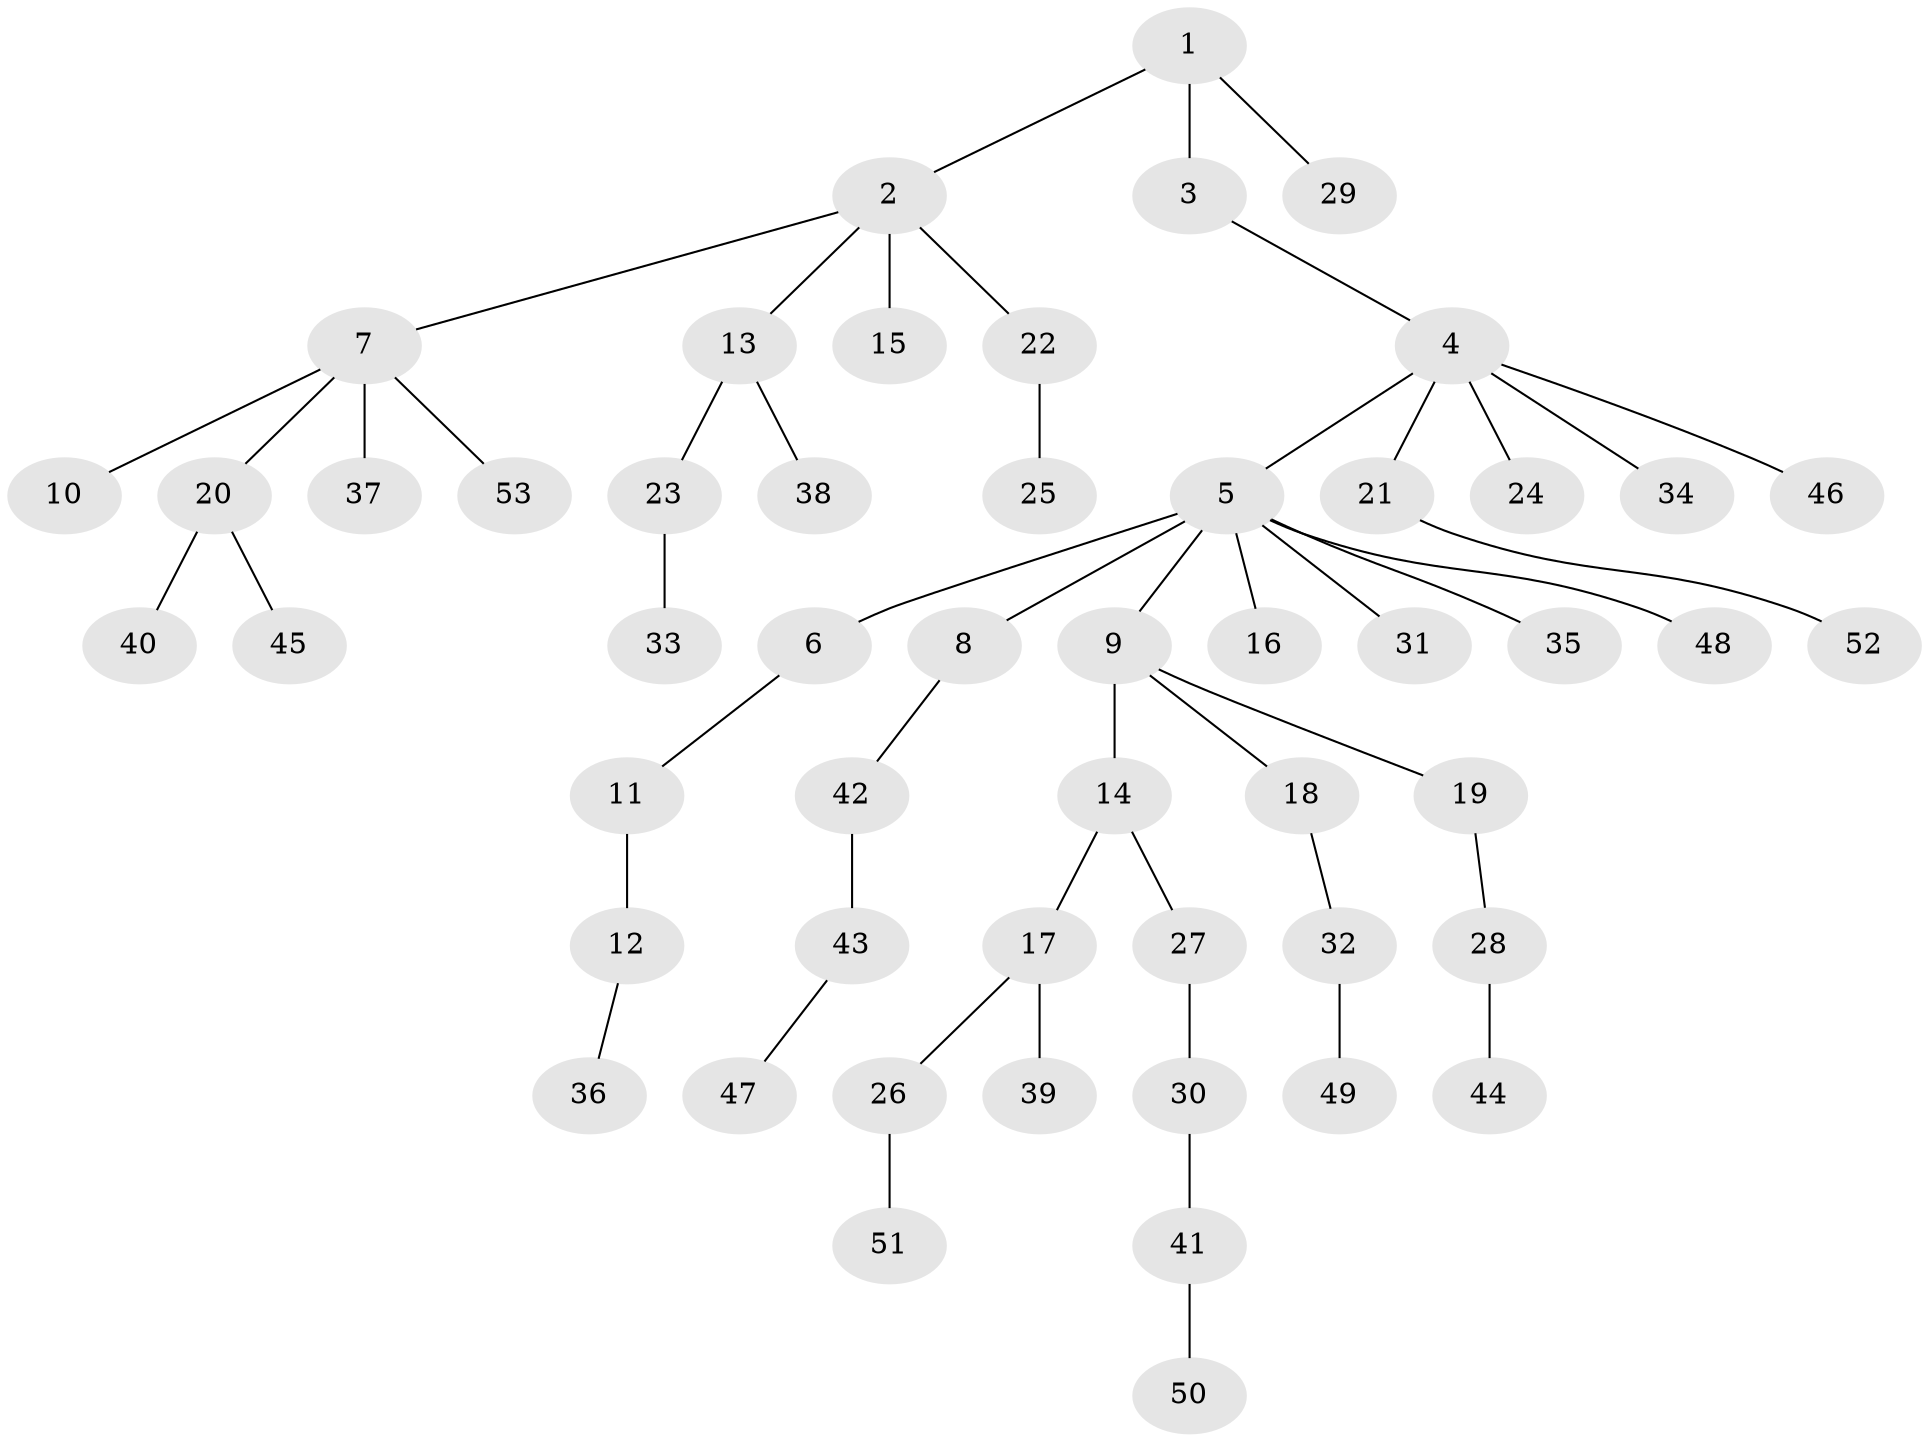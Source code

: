 // original degree distribution, {3: 0.1297709923664122, 5: 0.04580152671755725, 7: 0.015267175572519083, 8: 0.007633587786259542, 4: 0.03816793893129771, 6: 0.015267175572519083, 2: 0.20610687022900764, 1: 0.5419847328244275}
// Generated by graph-tools (version 1.1) at 2025/51/03/04/25 22:51:39]
// undirected, 53 vertices, 52 edges
graph export_dot {
  node [color=gray90,style=filled];
  1;
  2;
  3;
  4;
  5;
  6;
  7;
  8;
  9;
  10;
  11;
  12;
  13;
  14;
  15;
  16;
  17;
  18;
  19;
  20;
  21;
  22;
  23;
  24;
  25;
  26;
  27;
  28;
  29;
  30;
  31;
  32;
  33;
  34;
  35;
  36;
  37;
  38;
  39;
  40;
  41;
  42;
  43;
  44;
  45;
  46;
  47;
  48;
  49;
  50;
  51;
  52;
  53;
  1 -- 2 [weight=1.0];
  1 -- 3 [weight=2.0];
  1 -- 29 [weight=1.0];
  2 -- 7 [weight=1.0];
  2 -- 13 [weight=1.0];
  2 -- 15 [weight=1.0];
  2 -- 22 [weight=1.0];
  3 -- 4 [weight=1.0];
  4 -- 5 [weight=1.0];
  4 -- 21 [weight=1.0];
  4 -- 24 [weight=1.0];
  4 -- 34 [weight=1.0];
  4 -- 46 [weight=1.0];
  5 -- 6 [weight=2.0];
  5 -- 8 [weight=1.0];
  5 -- 9 [weight=1.0];
  5 -- 16 [weight=1.0];
  5 -- 31 [weight=1.0];
  5 -- 35 [weight=1.0];
  5 -- 48 [weight=1.0];
  6 -- 11 [weight=1.0];
  7 -- 10 [weight=1.0];
  7 -- 20 [weight=1.0];
  7 -- 37 [weight=1.0];
  7 -- 53 [weight=1.0];
  8 -- 42 [weight=1.0];
  9 -- 14 [weight=1.0];
  9 -- 18 [weight=1.0];
  9 -- 19 [weight=1.0];
  11 -- 12 [weight=3.0];
  12 -- 36 [weight=1.0];
  13 -- 23 [weight=1.0];
  13 -- 38 [weight=1.0];
  14 -- 17 [weight=1.0];
  14 -- 27 [weight=1.0];
  17 -- 26 [weight=1.0];
  17 -- 39 [weight=1.0];
  18 -- 32 [weight=1.0];
  19 -- 28 [weight=1.0];
  20 -- 40 [weight=1.0];
  20 -- 45 [weight=1.0];
  21 -- 52 [weight=1.0];
  22 -- 25 [weight=1.0];
  23 -- 33 [weight=4.0];
  26 -- 51 [weight=1.0];
  27 -- 30 [weight=1.0];
  28 -- 44 [weight=1.0];
  30 -- 41 [weight=1.0];
  32 -- 49 [weight=1.0];
  41 -- 50 [weight=1.0];
  42 -- 43 [weight=2.0];
  43 -- 47 [weight=1.0];
}
